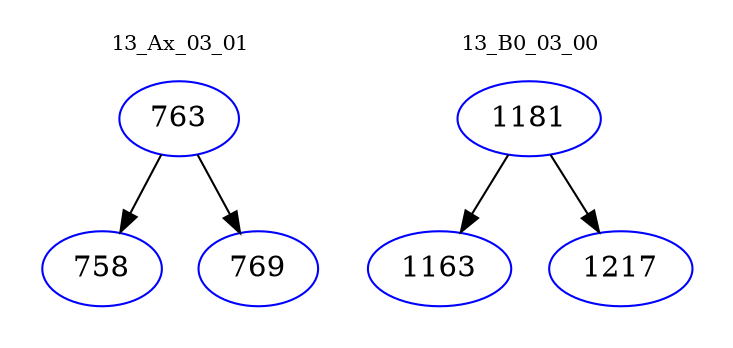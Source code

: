 digraph{
subgraph cluster_0 {
color = white
label = "13_Ax_03_01";
fontsize=10;
T0_763 [label="763", color="blue"]
T0_763 -> T0_758 [color="black"]
T0_758 [label="758", color="blue"]
T0_763 -> T0_769 [color="black"]
T0_769 [label="769", color="blue"]
}
subgraph cluster_1 {
color = white
label = "13_B0_03_00";
fontsize=10;
T1_1181 [label="1181", color="blue"]
T1_1181 -> T1_1163 [color="black"]
T1_1163 [label="1163", color="blue"]
T1_1181 -> T1_1217 [color="black"]
T1_1217 [label="1217", color="blue"]
}
}
